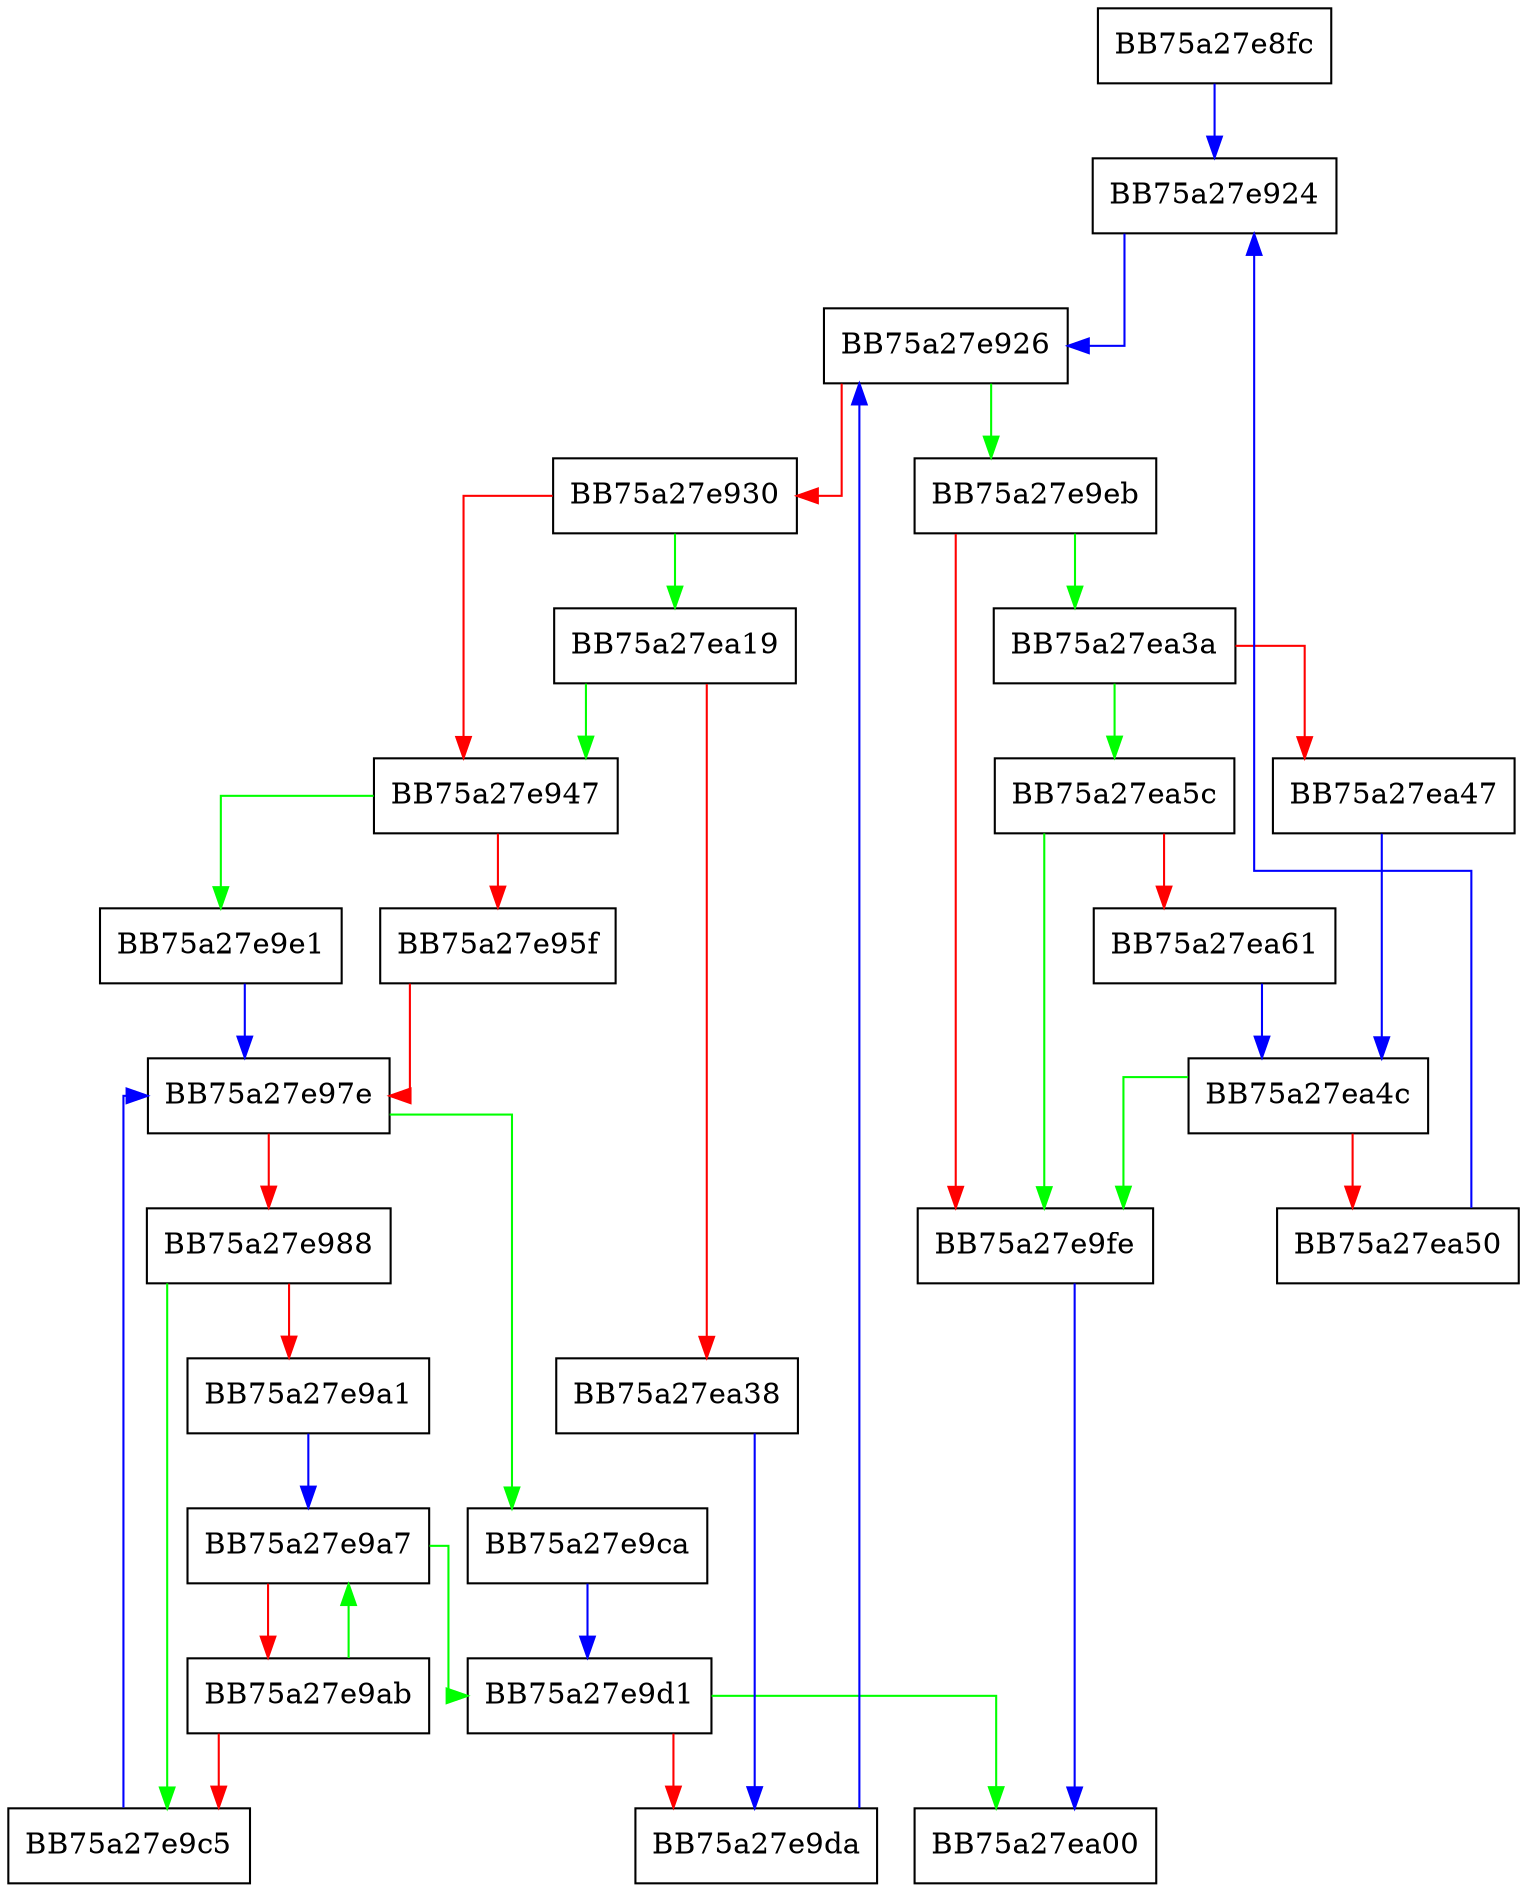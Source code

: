 digraph sqlite3FindTable {
  node [shape="box"];
  graph [splines=ortho];
  BB75a27e8fc -> BB75a27e924 [color="blue"];
  BB75a27e924 -> BB75a27e926 [color="blue"];
  BB75a27e926 -> BB75a27e9eb [color="green"];
  BB75a27e926 -> BB75a27e930 [color="red"];
  BB75a27e930 -> BB75a27ea19 [color="green"];
  BB75a27e930 -> BB75a27e947 [color="red"];
  BB75a27e947 -> BB75a27e9e1 [color="green"];
  BB75a27e947 -> BB75a27e95f [color="red"];
  BB75a27e95f -> BB75a27e97e [color="red"];
  BB75a27e97e -> BB75a27e9ca [color="green"];
  BB75a27e97e -> BB75a27e988 [color="red"];
  BB75a27e988 -> BB75a27e9c5 [color="green"];
  BB75a27e988 -> BB75a27e9a1 [color="red"];
  BB75a27e9a1 -> BB75a27e9a7 [color="blue"];
  BB75a27e9a7 -> BB75a27e9d1 [color="green"];
  BB75a27e9a7 -> BB75a27e9ab [color="red"];
  BB75a27e9ab -> BB75a27e9a7 [color="green"];
  BB75a27e9ab -> BB75a27e9c5 [color="red"];
  BB75a27e9c5 -> BB75a27e97e [color="blue"];
  BB75a27e9ca -> BB75a27e9d1 [color="blue"];
  BB75a27e9d1 -> BB75a27ea00 [color="green"];
  BB75a27e9d1 -> BB75a27e9da [color="red"];
  BB75a27e9da -> BB75a27e926 [color="blue"];
  BB75a27e9e1 -> BB75a27e97e [color="blue"];
  BB75a27e9eb -> BB75a27ea3a [color="green"];
  BB75a27e9eb -> BB75a27e9fe [color="red"];
  BB75a27e9fe -> BB75a27ea00 [color="blue"];
  BB75a27ea19 -> BB75a27e947 [color="green"];
  BB75a27ea19 -> BB75a27ea38 [color="red"];
  BB75a27ea38 -> BB75a27e9da [color="blue"];
  BB75a27ea3a -> BB75a27ea5c [color="green"];
  BB75a27ea3a -> BB75a27ea47 [color="red"];
  BB75a27ea47 -> BB75a27ea4c [color="blue"];
  BB75a27ea4c -> BB75a27e9fe [color="green"];
  BB75a27ea4c -> BB75a27ea50 [color="red"];
  BB75a27ea50 -> BB75a27e924 [color="blue"];
  BB75a27ea5c -> BB75a27e9fe [color="green"];
  BB75a27ea5c -> BB75a27ea61 [color="red"];
  BB75a27ea61 -> BB75a27ea4c [color="blue"];
}